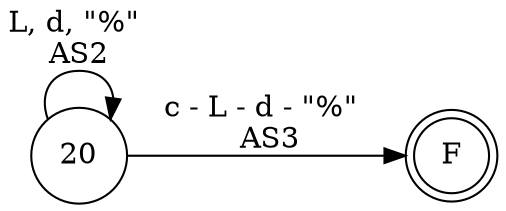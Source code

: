 digraph DFA {
    rankdir = LR;
    node [shape = circle;];
    F [shape = doublecircle;];
    
    20 -> 20 [label = "L, d, \"%\" \nAS2";];
    20 -> F [label = "c - L - d - \"%\" \n AS3";];
}